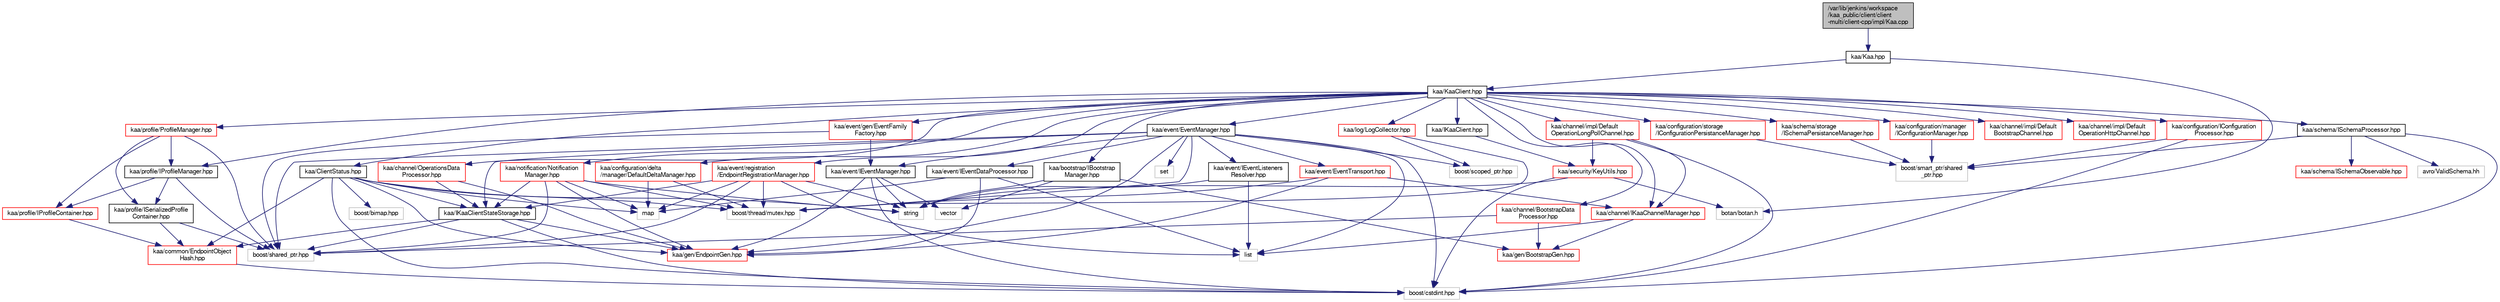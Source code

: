 digraph "/var/lib/jenkins/workspace/kaa_public/client/client-multi/client-cpp/impl/Kaa.cpp"
{
  bgcolor="transparent";
  edge [fontname="FreeSans",fontsize="10",labelfontname="FreeSans",labelfontsize="10"];
  node [fontname="FreeSans",fontsize="10",shape=record];
  Node1 [label="/var/lib/jenkins/workspace\l/kaa_public/client/client\l-multi/client-cpp/impl/Kaa.cpp",height=0.2,width=0.4,color="black", fillcolor="grey75", style="filled" fontcolor="black"];
  Node1 -> Node2 [color="midnightblue",fontsize="10",style="solid",fontname="FreeSans"];
  Node2 [label="kaa/Kaa.hpp",height=0.2,width=0.4,color="black",URL="$Kaa_8hpp.html"];
  Node2 -> Node3 [color="midnightblue",fontsize="10",style="solid",fontname="FreeSans"];
  Node3 [label="kaa/KaaClient.hpp",height=0.2,width=0.4,color="black",URL="$KaaClient_8hpp.html"];
  Node3 -> Node4 [color="midnightblue",fontsize="10",style="solid",fontname="FreeSans"];
  Node4 [label="kaa/IKaaClient.hpp",height=0.2,width=0.4,color="black",URL="$IKaaClient_8hpp.html"];
  Node4 -> Node5 [color="midnightblue",fontsize="10",style="solid",fontname="FreeSans"];
  Node5 [label="kaa/security/KeyUtils.hpp",height=0.2,width=0.4,color="red",URL="$KeyUtils_8hpp.html"];
  Node5 -> Node6 [color="midnightblue",fontsize="10",style="solid",fontname="FreeSans"];
  Node6 [label="botan/botan.h",height=0.2,width=0.4,color="grey75"];
  Node5 -> Node7 [color="midnightblue",fontsize="10",style="solid",fontname="FreeSans"];
  Node7 [label="string",height=0.2,width=0.4,color="grey75"];
  Node5 -> Node8 [color="midnightblue",fontsize="10",style="solid",fontname="FreeSans"];
  Node8 [label="boost/cstdint.hpp",height=0.2,width=0.4,color="grey75"];
  Node3 -> Node9 [color="midnightblue",fontsize="10",style="solid",fontname="FreeSans"];
  Node9 [label="kaa/ClientStatus.hpp",height=0.2,width=0.4,color="black",URL="$ClientStatus_8hpp.html"];
  Node9 -> Node7 [color="midnightblue",fontsize="10",style="solid",fontname="FreeSans"];
  Node9 -> Node10 [color="midnightblue",fontsize="10",style="solid",fontname="FreeSans"];
  Node10 [label="map",height=0.2,width=0.4,color="grey75"];
  Node9 -> Node8 [color="midnightblue",fontsize="10",style="solid",fontname="FreeSans"];
  Node9 -> Node11 [color="midnightblue",fontsize="10",style="solid",fontname="FreeSans"];
  Node11 [label="boost/bimap.hpp",height=0.2,width=0.4,color="grey75"];
  Node9 -> Node12 [color="midnightblue",fontsize="10",style="solid",fontname="FreeSans"];
  Node12 [label="boost/thread/mutex.hpp",height=0.2,width=0.4,color="grey75"];
  Node9 -> Node13 [color="midnightblue",fontsize="10",style="solid",fontname="FreeSans"];
  Node13 [label="kaa/gen/EndpointGen.hpp",height=0.2,width=0.4,color="red",URL="$kaa_2gen_2EndpointGen_8hpp.html"];
  Node9 -> Node14 [color="midnightblue",fontsize="10",style="solid",fontname="FreeSans"];
  Node14 [label="kaa/common/EndpointObject\lHash.hpp",height=0.2,width=0.4,color="red",URL="$EndpointObjectHash_8hpp.html"];
  Node14 -> Node8 [color="midnightblue",fontsize="10",style="solid",fontname="FreeSans"];
  Node9 -> Node15 [color="midnightblue",fontsize="10",style="solid",fontname="FreeSans"];
  Node15 [label="kaa/IKaaClientStateStorage.hpp",height=0.2,width=0.4,color="black",URL="$IKaaClientStateStorage_8hpp.html"];
  Node15 -> Node8 [color="midnightblue",fontsize="10",style="solid",fontname="FreeSans"];
  Node15 -> Node16 [color="midnightblue",fontsize="10",style="solid",fontname="FreeSans"];
  Node16 [label="boost/shared_ptr.hpp",height=0.2,width=0.4,color="grey75"];
  Node15 -> Node13 [color="midnightblue",fontsize="10",style="solid",fontname="FreeSans"];
  Node15 -> Node14 [color="midnightblue",fontsize="10",style="solid",fontname="FreeSans"];
  Node3 -> Node17 [color="midnightblue",fontsize="10",style="solid",fontname="FreeSans"];
  Node17 [label="kaa/event/EventManager.hpp",height=0.2,width=0.4,color="black",URL="$EventManager_8hpp.html"];
  Node17 -> Node18 [color="midnightblue",fontsize="10",style="solid",fontname="FreeSans"];
  Node18 [label="set",height=0.2,width=0.4,color="grey75"];
  Node17 -> Node19 [color="midnightblue",fontsize="10",style="solid",fontname="FreeSans"];
  Node19 [label="list",height=0.2,width=0.4,color="grey75"];
  Node17 -> Node8 [color="midnightblue",fontsize="10",style="solid",fontname="FreeSans"];
  Node17 -> Node16 [color="midnightblue",fontsize="10",style="solid",fontname="FreeSans"];
  Node17 -> Node20 [color="midnightblue",fontsize="10",style="solid",fontname="FreeSans"];
  Node20 [label="boost/scoped_ptr.hpp",height=0.2,width=0.4,color="grey75"];
  Node17 -> Node12 [color="midnightblue",fontsize="10",style="solid",fontname="FreeSans"];
  Node17 -> Node13 [color="midnightblue",fontsize="10",style="solid",fontname="FreeSans"];
  Node17 -> Node21 [color="midnightblue",fontsize="10",style="solid",fontname="FreeSans"];
  Node21 [label="kaa/event/IEventManager.hpp",height=0.2,width=0.4,color="black",URL="$IEventManager_8hpp.html"];
  Node21 -> Node7 [color="midnightblue",fontsize="10",style="solid",fontname="FreeSans"];
  Node21 -> Node22 [color="midnightblue",fontsize="10",style="solid",fontname="FreeSans"];
  Node22 [label="vector",height=0.2,width=0.4,color="grey75"];
  Node21 -> Node8 [color="midnightblue",fontsize="10",style="solid",fontname="FreeSans"];
  Node21 -> Node13 [color="midnightblue",fontsize="10",style="solid",fontname="FreeSans"];
  Node17 -> Node23 [color="midnightblue",fontsize="10",style="solid",fontname="FreeSans"];
  Node23 [label="kaa/event/IEventListeners\lResolver.hpp",height=0.2,width=0.4,color="black",URL="$IEventListenersResolver_8hpp.html"];
  Node23 -> Node19 [color="midnightblue",fontsize="10",style="solid",fontname="FreeSans"];
  Node23 -> Node7 [color="midnightblue",fontsize="10",style="solid",fontname="FreeSans"];
  Node17 -> Node24 [color="midnightblue",fontsize="10",style="solid",fontname="FreeSans"];
  Node24 [label="kaa/event/EventTransport.hpp",height=0.2,width=0.4,color="red",URL="$EventTransport_8hpp.html"];
  Node24 -> Node25 [color="midnightblue",fontsize="10",style="solid",fontname="FreeSans"];
  Node25 [label="kaa/channel/IKaaChannelManager.hpp",height=0.2,width=0.4,color="red",URL="$IKaaChannelManager_8hpp.html"];
  Node25 -> Node19 [color="midnightblue",fontsize="10",style="solid",fontname="FreeSans"];
  Node25 -> Node26 [color="midnightblue",fontsize="10",style="solid",fontname="FreeSans"];
  Node26 [label="kaa/gen/BootstrapGen.hpp",height=0.2,width=0.4,color="red",URL="$BootstrapGen_8hpp.html"];
  Node24 -> Node13 [color="midnightblue",fontsize="10",style="solid",fontname="FreeSans"];
  Node24 -> Node12 [color="midnightblue",fontsize="10",style="solid",fontname="FreeSans"];
  Node17 -> Node27 [color="midnightblue",fontsize="10",style="solid",fontname="FreeSans"];
  Node27 [label="kaa/event/IEventDataProcessor.hpp",height=0.2,width=0.4,color="black",URL="$IEventDataProcessor_8hpp.html"];
  Node27 -> Node13 [color="midnightblue",fontsize="10",style="solid",fontname="FreeSans"];
  Node27 -> Node10 [color="midnightblue",fontsize="10",style="solid",fontname="FreeSans"];
  Node27 -> Node19 [color="midnightblue",fontsize="10",style="solid",fontname="FreeSans"];
  Node17 -> Node15 [color="midnightblue",fontsize="10",style="solid",fontname="FreeSans"];
  Node3 -> Node28 [color="midnightblue",fontsize="10",style="solid",fontname="FreeSans"];
  Node28 [label="kaa/schema/ISchemaProcessor.hpp",height=0.2,width=0.4,color="black",URL="$ISchemaProcessor_8hpp.html"];
  Node28 -> Node8 [color="midnightblue",fontsize="10",style="solid",fontname="FreeSans"];
  Node28 -> Node29 [color="midnightblue",fontsize="10",style="solid",fontname="FreeSans"];
  Node29 [label="boost/smart_ptr/shared\l_ptr.hpp",height=0.2,width=0.4,color="grey75"];
  Node28 -> Node30 [color="midnightblue",fontsize="10",style="solid",fontname="FreeSans"];
  Node30 [label="avro/ValidSchema.hh",height=0.2,width=0.4,color="grey75"];
  Node28 -> Node31 [color="midnightblue",fontsize="10",style="solid",fontname="FreeSans"];
  Node31 [label="kaa/schema/ISchemaObservable.hpp",height=0.2,width=0.4,color="red",URL="$ISchemaObservable_8hpp.html"];
  Node3 -> Node32 [color="midnightblue",fontsize="10",style="solid",fontname="FreeSans"];
  Node32 [label="kaa/profile/IProfileManager.hpp",height=0.2,width=0.4,color="black",URL="$IProfileManager_8hpp.html"];
  Node32 -> Node16 [color="midnightblue",fontsize="10",style="solid",fontname="FreeSans"];
  Node32 -> Node33 [color="midnightblue",fontsize="10",style="solid",fontname="FreeSans"];
  Node33 [label="kaa/profile/IProfileContainer.hpp",height=0.2,width=0.4,color="red",URL="$IProfileContainer_8hpp.html"];
  Node33 -> Node14 [color="midnightblue",fontsize="10",style="solid",fontname="FreeSans"];
  Node32 -> Node34 [color="midnightblue",fontsize="10",style="solid",fontname="FreeSans"];
  Node34 [label="kaa/profile/ISerializedProfile\lContainer.hpp",height=0.2,width=0.4,color="black",URL="$ISerializedProfileContainer_8hpp.html"];
  Node34 -> Node16 [color="midnightblue",fontsize="10",style="solid",fontname="FreeSans"];
  Node34 -> Node14 [color="midnightblue",fontsize="10",style="solid",fontname="FreeSans"];
  Node3 -> Node35 [color="midnightblue",fontsize="10",style="solid",fontname="FreeSans"];
  Node35 [label="kaa/bootstrap/IBootstrap\lManager.hpp",height=0.2,width=0.4,color="black",URL="$IBootstrapManager_8hpp.html"];
  Node35 -> Node22 [color="midnightblue",fontsize="10",style="solid",fontname="FreeSans"];
  Node35 -> Node7 [color="midnightblue",fontsize="10",style="solid",fontname="FreeSans"];
  Node35 -> Node26 [color="midnightblue",fontsize="10",style="solid",fontname="FreeSans"];
  Node3 -> Node36 [color="midnightblue",fontsize="10",style="solid",fontname="FreeSans"];
  Node36 [label="kaa/event/gen/EventFamily\lFactory.hpp",height=0.2,width=0.4,color="red",URL="$EventFamilyFactory_8hpp.html"];
  Node36 -> Node16 [color="midnightblue",fontsize="10",style="solid",fontname="FreeSans"];
  Node36 -> Node21 [color="midnightblue",fontsize="10",style="solid",fontname="FreeSans"];
  Node3 -> Node37 [color="midnightblue",fontsize="10",style="solid",fontname="FreeSans"];
  Node37 [label="kaa/profile/ProfileManager.hpp",height=0.2,width=0.4,color="red",URL="$ProfileManager_8hpp.html"];
  Node37 -> Node16 [color="midnightblue",fontsize="10",style="solid",fontname="FreeSans"];
  Node37 -> Node32 [color="midnightblue",fontsize="10",style="solid",fontname="FreeSans"];
  Node37 -> Node33 [color="midnightblue",fontsize="10",style="solid",fontname="FreeSans"];
  Node37 -> Node34 [color="midnightblue",fontsize="10",style="solid",fontname="FreeSans"];
  Node3 -> Node38 [color="midnightblue",fontsize="10",style="solid",fontname="FreeSans"];
  Node38 [label="kaa/configuration/IConfiguration\lProcessor.hpp",height=0.2,width=0.4,color="red",URL="$IConfigurationProcessor_8hpp.html"];
  Node38 -> Node8 [color="midnightblue",fontsize="10",style="solid",fontname="FreeSans"];
  Node38 -> Node29 [color="midnightblue",fontsize="10",style="solid",fontname="FreeSans"];
  Node3 -> Node39 [color="midnightblue",fontsize="10",style="solid",fontname="FreeSans"];
  Node39 [label="kaa/notification/Notification\lManager.hpp",height=0.2,width=0.4,color="red",URL="$NotificationManager_8hpp.html"];
  Node39 -> Node10 [color="midnightblue",fontsize="10",style="solid",fontname="FreeSans"];
  Node39 -> Node7 [color="midnightblue",fontsize="10",style="solid",fontname="FreeSans"];
  Node39 -> Node12 [color="midnightblue",fontsize="10",style="solid",fontname="FreeSans"];
  Node39 -> Node16 [color="midnightblue",fontsize="10",style="solid",fontname="FreeSans"];
  Node39 -> Node15 [color="midnightblue",fontsize="10",style="solid",fontname="FreeSans"];
  Node39 -> Node13 [color="midnightblue",fontsize="10",style="solid",fontname="FreeSans"];
  Node3 -> Node40 [color="midnightblue",fontsize="10",style="solid",fontname="FreeSans"];
  Node40 [label="kaa/schema/storage\l/ISchemaPersistanceManager.hpp",height=0.2,width=0.4,color="red",URL="$ISchemaPersistanceManager_8hpp.html"];
  Node40 -> Node29 [color="midnightblue",fontsize="10",style="solid",fontname="FreeSans"];
  Node3 -> Node41 [color="midnightblue",fontsize="10",style="solid",fontname="FreeSans"];
  Node41 [label="kaa/configuration/manager\l/IConfigurationManager.hpp",height=0.2,width=0.4,color="red",URL="$IConfigurationManager_8hpp.html"];
  Node41 -> Node29 [color="midnightblue",fontsize="10",style="solid",fontname="FreeSans"];
  Node3 -> Node42 [color="midnightblue",fontsize="10",style="solid",fontname="FreeSans"];
  Node42 [label="kaa/event/registration\l/EndpointRegistrationManager.hpp",height=0.2,width=0.4,color="red",URL="$EndpointRegistrationManager_8hpp.html"];
  Node42 -> Node10 [color="midnightblue",fontsize="10",style="solid",fontname="FreeSans"];
  Node42 -> Node19 [color="midnightblue",fontsize="10",style="solid",fontname="FreeSans"];
  Node42 -> Node7 [color="midnightblue",fontsize="10",style="solid",fontname="FreeSans"];
  Node42 -> Node16 [color="midnightblue",fontsize="10",style="solid",fontname="FreeSans"];
  Node42 -> Node12 [color="midnightblue",fontsize="10",style="solid",fontname="FreeSans"];
  Node42 -> Node15 [color="midnightblue",fontsize="10",style="solid",fontname="FreeSans"];
  Node3 -> Node43 [color="midnightblue",fontsize="10",style="solid",fontname="FreeSans"];
  Node43 [label="kaa/configuration/delta\l/manager/DefaultDeltaManager.hpp",height=0.2,width=0.4,color="red",URL="$DefaultDeltaManager_8hpp.html"];
  Node43 -> Node10 [color="midnightblue",fontsize="10",style="solid",fontname="FreeSans"];
  Node43 -> Node12 [color="midnightblue",fontsize="10",style="solid",fontname="FreeSans"];
  Node3 -> Node44 [color="midnightblue",fontsize="10",style="solid",fontname="FreeSans"];
  Node44 [label="kaa/configuration/storage\l/IConfigurationPersistanceManager.hpp",height=0.2,width=0.4,color="red",URL="$IConfigurationPersistanceManager_8hpp.html"];
  Node44 -> Node29 [color="midnightblue",fontsize="10",style="solid",fontname="FreeSans"];
  Node3 -> Node25 [color="midnightblue",fontsize="10",style="solid",fontname="FreeSans"];
  Node3 -> Node45 [color="midnightblue",fontsize="10",style="solid",fontname="FreeSans"];
  Node45 [label="kaa/channel/BootstrapData\lProcessor.hpp",height=0.2,width=0.4,color="red",URL="$BootstrapDataProcessor_8hpp.html"];
  Node45 -> Node26 [color="midnightblue",fontsize="10",style="solid",fontname="FreeSans"];
  Node45 -> Node16 [color="midnightblue",fontsize="10",style="solid",fontname="FreeSans"];
  Node3 -> Node46 [color="midnightblue",fontsize="10",style="solid",fontname="FreeSans"];
  Node46 [label="kaa/channel/OperationsData\lProcessor.hpp",height=0.2,width=0.4,color="red",URL="$OperationsDataProcessor_8hpp.html"];
  Node46 -> Node13 [color="midnightblue",fontsize="10",style="solid",fontname="FreeSans"];
  Node46 -> Node15 [color="midnightblue",fontsize="10",style="solid",fontname="FreeSans"];
  Node3 -> Node47 [color="midnightblue",fontsize="10",style="solid",fontname="FreeSans"];
  Node47 [label="kaa/channel/impl/Default\lBootstrapChannel.hpp",height=0.2,width=0.4,color="red",URL="$DefaultBootstrapChannel_8hpp.html"];
  Node3 -> Node48 [color="midnightblue",fontsize="10",style="solid",fontname="FreeSans"];
  Node48 [label="kaa/channel/impl/Default\lOperationHttpChannel.hpp",height=0.2,width=0.4,color="red",URL="$DefaultOperationHttpChannel_8hpp.html"];
  Node3 -> Node49 [color="midnightblue",fontsize="10",style="solid",fontname="FreeSans"];
  Node49 [label="kaa/channel/impl/Default\lOperationLongPollChannel.hpp",height=0.2,width=0.4,color="red",URL="$DefaultOperationLongPollChannel_8hpp.html"];
  Node49 -> Node8 [color="midnightblue",fontsize="10",style="solid",fontname="FreeSans"];
  Node49 -> Node5 [color="midnightblue",fontsize="10",style="solid",fontname="FreeSans"];
  Node49 -> Node25 [color="midnightblue",fontsize="10",style="solid",fontname="FreeSans"];
  Node3 -> Node50 [color="midnightblue",fontsize="10",style="solid",fontname="FreeSans"];
  Node50 [label="kaa/log/LogCollector.hpp",height=0.2,width=0.4,color="red",URL="$LogCollector_8hpp.html"];
  Node50 -> Node12 [color="midnightblue",fontsize="10",style="solid",fontname="FreeSans"];
  Node50 -> Node20 [color="midnightblue",fontsize="10",style="solid",fontname="FreeSans"];
  Node2 -> Node6 [color="midnightblue",fontsize="10",style="solid",fontname="FreeSans"];
}
